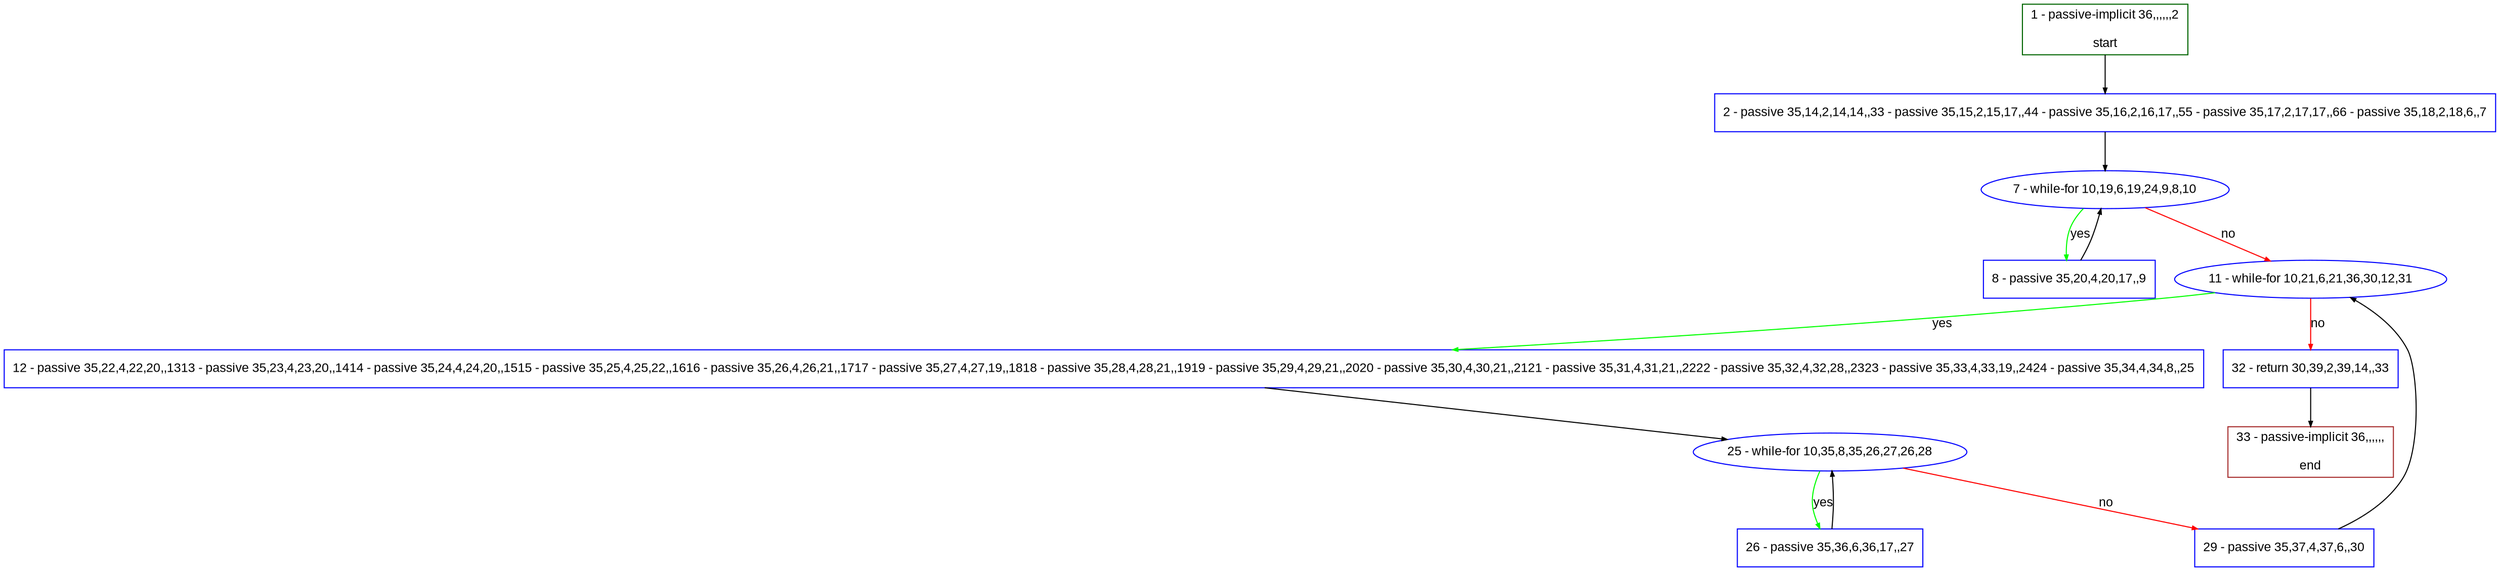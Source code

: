 digraph "" {
  graph [pack="true", label="", fontsize="12", packmode="clust", fontname="Arial", fillcolor="#FFFFCC", bgcolor="white", style="rounded,filled", compound="true"];
  node [node_initialized="no", label="", color="grey", fontsize="12", fillcolor="white", fontname="Arial", style="filled", shape="rectangle", compound="true", fixedsize="false"];
  edge [fontcolor="black", arrowhead="normal", arrowtail="none", arrowsize="0.5", ltail="", label="", color="black", fontsize="12", lhead="", fontname="Arial", dir="forward", compound="true"];
  __N1 [label="2 - passive 35,14,2,14,14,,33 - passive 35,15,2,15,17,,44 - passive 35,16,2,16,17,,55 - passive 35,17,2,17,17,,66 - passive 35,18,2,18,6,,7", color="#0000ff", fillcolor="#ffffff", style="filled", shape="box"];
  __N2 [label="1 - passive-implicit 36,,,,,,2\n\nstart", color="#006400", fillcolor="#ffffff", style="filled", shape="box"];
  __N3 [label="7 - while-for 10,19,6,19,24,9,8,10", color="#0000ff", fillcolor="#ffffff", style="filled", shape="oval"];
  __N4 [label="8 - passive 35,20,4,20,17,,9", color="#0000ff", fillcolor="#ffffff", style="filled", shape="box"];
  __N5 [label="11 - while-for 10,21,6,21,36,30,12,31", color="#0000ff", fillcolor="#ffffff", style="filled", shape="oval"];
  __N6 [label="12 - passive 35,22,4,22,20,,1313 - passive 35,23,4,23,20,,1414 - passive 35,24,4,24,20,,1515 - passive 35,25,4,25,22,,1616 - passive 35,26,4,26,21,,1717 - passive 35,27,4,27,19,,1818 - passive 35,28,4,28,21,,1919 - passive 35,29,4,29,21,,2020 - passive 35,30,4,30,21,,2121 - passive 35,31,4,31,21,,2222 - passive 35,32,4,32,28,,2323 - passive 35,33,4,33,19,,2424 - passive 35,34,4,34,8,,25", color="#0000ff", fillcolor="#ffffff", style="filled", shape="box"];
  __N7 [label="32 - return 30,39,2,39,14,,33", color="#0000ff", fillcolor="#ffffff", style="filled", shape="box"];
  __N8 [label="25 - while-for 10,35,8,35,26,27,26,28", color="#0000ff", fillcolor="#ffffff", style="filled", shape="oval"];
  __N9 [label="26 - passive 35,36,6,36,17,,27", color="#0000ff", fillcolor="#ffffff", style="filled", shape="box"];
  __N10 [label="29 - passive 35,37,4,37,6,,30", color="#0000ff", fillcolor="#ffffff", style="filled", shape="box"];
  __N11 [label="33 - passive-implicit 36,,,,,,\n\nend", color="#a52a2a", fillcolor="#ffffff", style="filled", shape="box"];
  __N2 -> __N1 [arrowhead="normal", arrowtail="none", color="#000000", label="", dir="forward"];
  __N1 -> __N3 [arrowhead="normal", arrowtail="none", color="#000000", label="", dir="forward"];
  __N3 -> __N4 [arrowhead="normal", arrowtail="none", color="#00ff00", label="yes", dir="forward"];
  __N4 -> __N3 [arrowhead="normal", arrowtail="none", color="#000000", label="", dir="forward"];
  __N3 -> __N5 [arrowhead="normal", arrowtail="none", color="#ff0000", label="no", dir="forward"];
  __N5 -> __N6 [arrowhead="normal", arrowtail="none", color="#00ff00", label="yes", dir="forward"];
  __N5 -> __N7 [arrowhead="normal", arrowtail="none", color="#ff0000", label="no", dir="forward"];
  __N6 -> __N8 [arrowhead="normal", arrowtail="none", color="#000000", label="", dir="forward"];
  __N8 -> __N9 [arrowhead="normal", arrowtail="none", color="#00ff00", label="yes", dir="forward"];
  __N9 -> __N8 [arrowhead="normal", arrowtail="none", color="#000000", label="", dir="forward"];
  __N8 -> __N10 [arrowhead="normal", arrowtail="none", color="#ff0000", label="no", dir="forward"];
  __N10 -> __N5 [arrowhead="normal", arrowtail="none", color="#000000", label="", dir="forward"];
  __N7 -> __N11 [arrowhead="normal", arrowtail="none", color="#000000", label="", dir="forward"];
}
